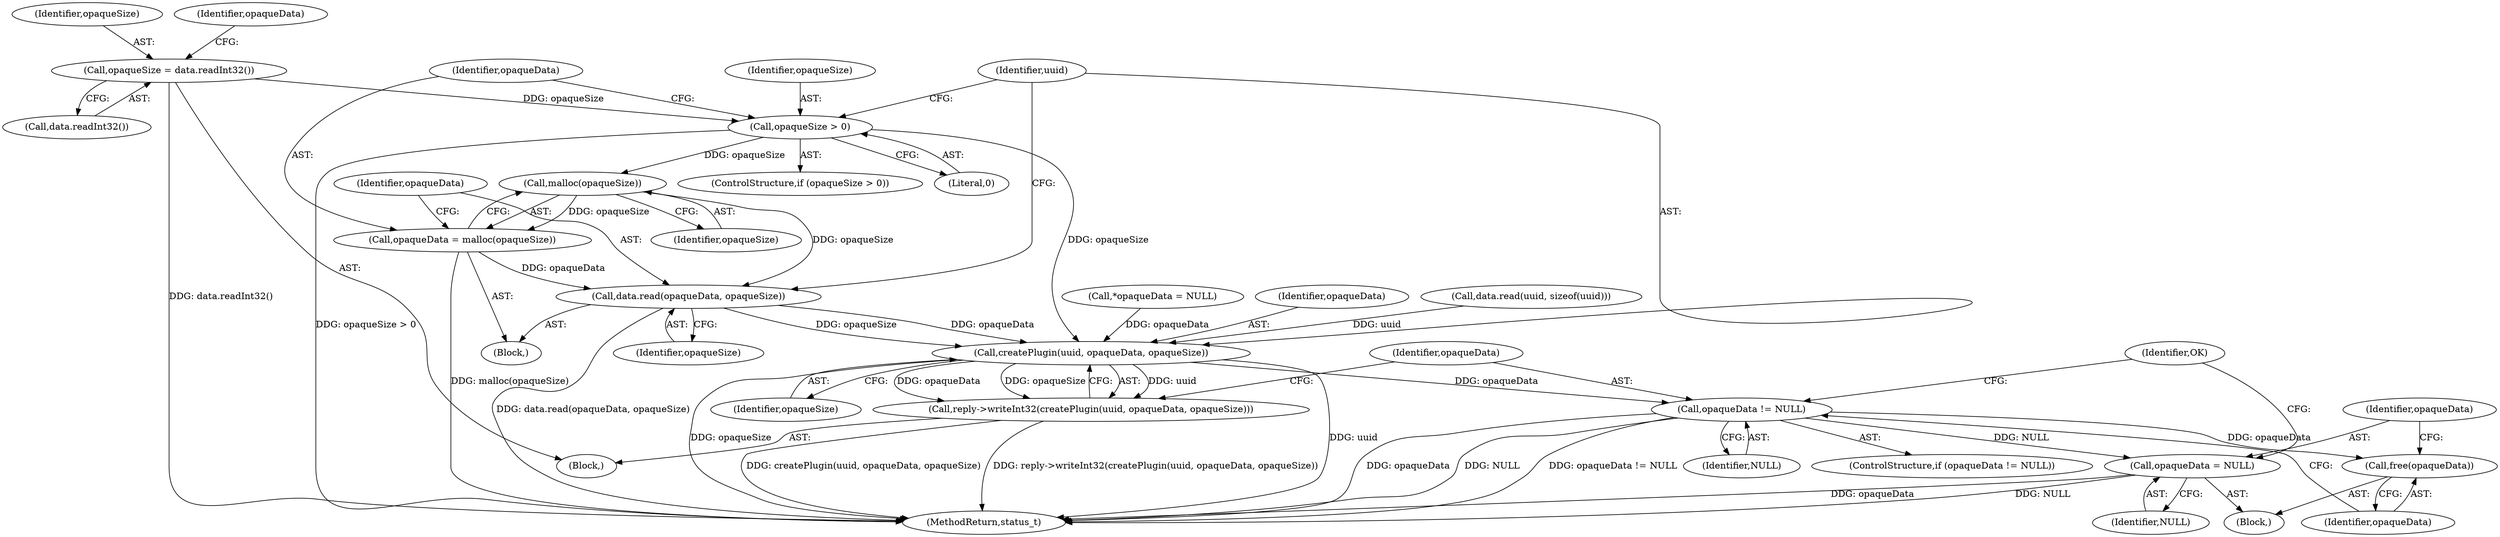 digraph "0_Android_22f824feac43d5758f9a70b77f2aca840ba62c3b@API" {
"1000161" [label="(Call,malloc(opaqueSize))"];
"1000155" [label="(Call,opaqueSize > 0)"];
"1000147" [label="(Call,opaqueSize = data.readInt32())"];
"1000159" [label="(Call,opaqueData = malloc(opaqueSize))"];
"1000163" [label="(Call,data.read(opaqueData, opaqueSize))"];
"1000167" [label="(Call,createPlugin(uuid, opaqueData, opaqueSize))"];
"1000166" [label="(Call,reply->writeInt32(createPlugin(uuid, opaqueData, opaqueSize)))"];
"1000172" [label="(Call,opaqueData != NULL)"];
"1000176" [label="(Call,free(opaqueData))"];
"1000178" [label="(Call,opaqueData = NULL)"];
"1000159" [label="(Call,opaqueData = malloc(opaqueSize))"];
"1000156" [label="(Identifier,opaqueSize)"];
"1000177" [label="(Identifier,opaqueData)"];
"1000162" [label="(Identifier,opaqueSize)"];
"1000176" [label="(Call,free(opaqueData))"];
"1000151" [label="(Call,*opaqueData = NULL)"];
"1000148" [label="(Identifier,opaqueSize)"];
"1000163" [label="(Call,data.read(opaqueData, opaqueSize))"];
"1000165" [label="(Identifier,opaqueSize)"];
"1000169" [label="(Identifier,opaqueData)"];
"1000166" [label="(Call,reply->writeInt32(createPlugin(uuid, opaqueData, opaqueSize)))"];
"1000171" [label="(ControlStructure,if (opaqueData != NULL))"];
"1000154" [label="(ControlStructure,if (opaqueSize > 0))"];
"1000149" [label="(Call,data.readInt32())"];
"1000173" [label="(Identifier,opaqueData)"];
"1000160" [label="(Identifier,opaqueData)"];
"1000172" [label="(Call,opaqueData != NULL)"];
"1000157" [label="(Literal,0)"];
"1000179" [label="(Identifier,opaqueData)"];
"1000471" [label="(MethodReturn,status_t)"];
"1000158" [label="(Block,)"];
"1000161" [label="(Call,malloc(opaqueSize))"];
"1000182" [label="(Identifier,OK)"];
"1000164" [label="(Identifier,opaqueData)"];
"1000170" [label="(Identifier,opaqueSize)"];
"1000180" [label="(Identifier,NULL)"];
"1000167" [label="(Call,createPlugin(uuid, opaqueData, opaqueSize))"];
"1000174" [label="(Identifier,NULL)"];
"1000175" [label="(Block,)"];
"1000136" [label="(Block,)"];
"1000152" [label="(Identifier,opaqueData)"];
"1000178" [label="(Call,opaqueData = NULL)"];
"1000155" [label="(Call,opaqueSize > 0)"];
"1000147" [label="(Call,opaqueSize = data.readInt32())"];
"1000142" [label="(Call,data.read(uuid, sizeof(uuid)))"];
"1000168" [label="(Identifier,uuid)"];
"1000161" -> "1000159"  [label="AST: "];
"1000161" -> "1000162"  [label="CFG: "];
"1000162" -> "1000161"  [label="AST: "];
"1000159" -> "1000161"  [label="CFG: "];
"1000161" -> "1000159"  [label="DDG: opaqueSize"];
"1000155" -> "1000161"  [label="DDG: opaqueSize"];
"1000161" -> "1000163"  [label="DDG: opaqueSize"];
"1000155" -> "1000154"  [label="AST: "];
"1000155" -> "1000157"  [label="CFG: "];
"1000156" -> "1000155"  [label="AST: "];
"1000157" -> "1000155"  [label="AST: "];
"1000160" -> "1000155"  [label="CFG: "];
"1000168" -> "1000155"  [label="CFG: "];
"1000155" -> "1000471"  [label="DDG: opaqueSize > 0"];
"1000147" -> "1000155"  [label="DDG: opaqueSize"];
"1000155" -> "1000167"  [label="DDG: opaqueSize"];
"1000147" -> "1000136"  [label="AST: "];
"1000147" -> "1000149"  [label="CFG: "];
"1000148" -> "1000147"  [label="AST: "];
"1000149" -> "1000147"  [label="AST: "];
"1000152" -> "1000147"  [label="CFG: "];
"1000147" -> "1000471"  [label="DDG: data.readInt32()"];
"1000159" -> "1000158"  [label="AST: "];
"1000160" -> "1000159"  [label="AST: "];
"1000164" -> "1000159"  [label="CFG: "];
"1000159" -> "1000471"  [label="DDG: malloc(opaqueSize)"];
"1000159" -> "1000163"  [label="DDG: opaqueData"];
"1000163" -> "1000158"  [label="AST: "];
"1000163" -> "1000165"  [label="CFG: "];
"1000164" -> "1000163"  [label="AST: "];
"1000165" -> "1000163"  [label="AST: "];
"1000168" -> "1000163"  [label="CFG: "];
"1000163" -> "1000471"  [label="DDG: data.read(opaqueData, opaqueSize)"];
"1000163" -> "1000167"  [label="DDG: opaqueData"];
"1000163" -> "1000167"  [label="DDG: opaqueSize"];
"1000167" -> "1000166"  [label="AST: "];
"1000167" -> "1000170"  [label="CFG: "];
"1000168" -> "1000167"  [label="AST: "];
"1000169" -> "1000167"  [label="AST: "];
"1000170" -> "1000167"  [label="AST: "];
"1000166" -> "1000167"  [label="CFG: "];
"1000167" -> "1000471"  [label="DDG: uuid"];
"1000167" -> "1000471"  [label="DDG: opaqueSize"];
"1000167" -> "1000166"  [label="DDG: uuid"];
"1000167" -> "1000166"  [label="DDG: opaqueData"];
"1000167" -> "1000166"  [label="DDG: opaqueSize"];
"1000142" -> "1000167"  [label="DDG: uuid"];
"1000151" -> "1000167"  [label="DDG: opaqueData"];
"1000167" -> "1000172"  [label="DDG: opaqueData"];
"1000166" -> "1000136"  [label="AST: "];
"1000173" -> "1000166"  [label="CFG: "];
"1000166" -> "1000471"  [label="DDG: reply->writeInt32(createPlugin(uuid, opaqueData, opaqueSize))"];
"1000166" -> "1000471"  [label="DDG: createPlugin(uuid, opaqueData, opaqueSize)"];
"1000172" -> "1000171"  [label="AST: "];
"1000172" -> "1000174"  [label="CFG: "];
"1000173" -> "1000172"  [label="AST: "];
"1000174" -> "1000172"  [label="AST: "];
"1000177" -> "1000172"  [label="CFG: "];
"1000182" -> "1000172"  [label="CFG: "];
"1000172" -> "1000471"  [label="DDG: opaqueData != NULL"];
"1000172" -> "1000471"  [label="DDG: opaqueData"];
"1000172" -> "1000471"  [label="DDG: NULL"];
"1000172" -> "1000176"  [label="DDG: opaqueData"];
"1000172" -> "1000178"  [label="DDG: NULL"];
"1000176" -> "1000175"  [label="AST: "];
"1000176" -> "1000177"  [label="CFG: "];
"1000177" -> "1000176"  [label="AST: "];
"1000179" -> "1000176"  [label="CFG: "];
"1000178" -> "1000175"  [label="AST: "];
"1000178" -> "1000180"  [label="CFG: "];
"1000179" -> "1000178"  [label="AST: "];
"1000180" -> "1000178"  [label="AST: "];
"1000182" -> "1000178"  [label="CFG: "];
"1000178" -> "1000471"  [label="DDG: opaqueData"];
"1000178" -> "1000471"  [label="DDG: NULL"];
}
